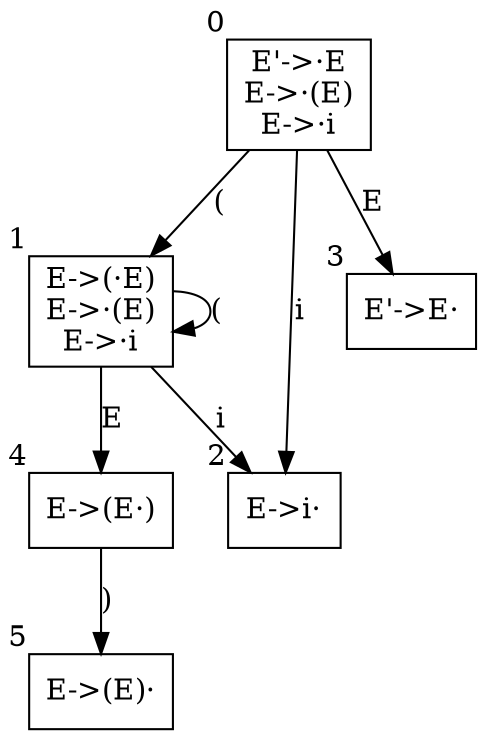 digraph "基于 LR(0)项目的 DFA图" {
	0 [label="E'->·E
E->·(E)
E->·i
" shape=box xlabel=0]
	1 [label="E->(·E)
E->·(E)
E->·i
" shape=box xlabel=1]
	2 [label="E->i·
" shape=box xlabel=2]
	3 [label="E'->E·
" shape=box xlabel=3]
	4 [label="E->(E·)
" shape=box xlabel=4]
	5 [label="E->(E)·
" shape=box xlabel=5]
	0 -> 1 [label="("]
	0 -> 2 [label=i]
	0 -> 3 [label=E]
	1 -> 1 [label="("]
	1 -> 2 [label=i]
	1 -> 4 [label=E]
	4 -> 5 [label=")"]
}
